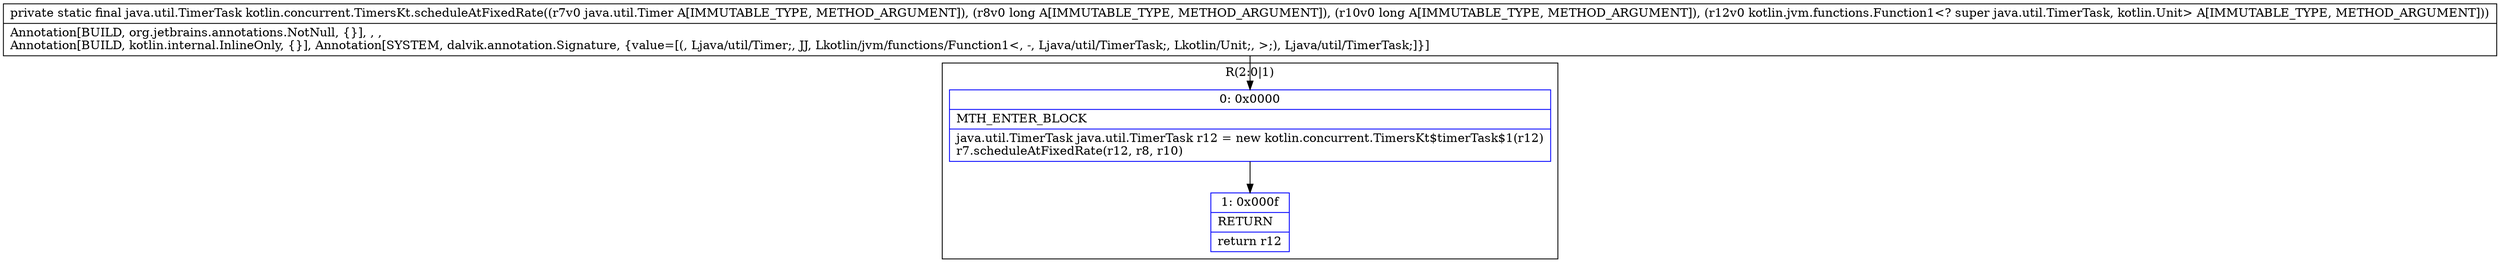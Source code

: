 digraph "CFG forkotlin.concurrent.TimersKt.scheduleAtFixedRate(Ljava\/util\/Timer;JJLkotlin\/jvm\/functions\/Function1;)Ljava\/util\/TimerTask;" {
subgraph cluster_Region_2014553492 {
label = "R(2:0|1)";
node [shape=record,color=blue];
Node_0 [shape=record,label="{0\:\ 0x0000|MTH_ENTER_BLOCK\l|java.util.TimerTask java.util.TimerTask r12 = new kotlin.concurrent.TimersKt$timerTask$1(r12)\lr7.scheduleAtFixedRate(r12, r8, r10)\l}"];
Node_1 [shape=record,label="{1\:\ 0x000f|RETURN\l|return r12\l}"];
}
MethodNode[shape=record,label="{private static final java.util.TimerTask kotlin.concurrent.TimersKt.scheduleAtFixedRate((r7v0 java.util.Timer A[IMMUTABLE_TYPE, METHOD_ARGUMENT]), (r8v0 long A[IMMUTABLE_TYPE, METHOD_ARGUMENT]), (r10v0 long A[IMMUTABLE_TYPE, METHOD_ARGUMENT]), (r12v0 kotlin.jvm.functions.Function1\<? super java.util.TimerTask, kotlin.Unit\> A[IMMUTABLE_TYPE, METHOD_ARGUMENT]))  | Annotation[BUILD, org.jetbrains.annotations.NotNull, \{\}], , , \lAnnotation[BUILD, kotlin.internal.InlineOnly, \{\}], Annotation[SYSTEM, dalvik.annotation.Signature, \{value=[(, Ljava\/util\/Timer;, JJ, Lkotlin\/jvm\/functions\/Function1\<, \-, Ljava\/util\/TimerTask;, Lkotlin\/Unit;, \>;), Ljava\/util\/TimerTask;]\}]\l}"];
MethodNode -> Node_0;
Node_0 -> Node_1;
}

